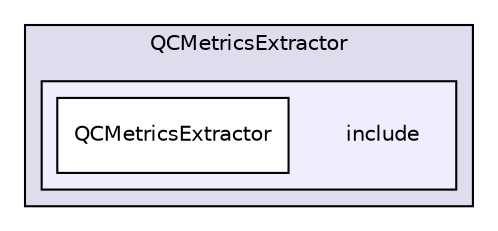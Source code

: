 digraph "/home/travis/build/AliceO2Group/AliceO2/Utilities/QC/QCMetricsExtractor/include" {
  bgcolor=transparent;
  compound=true
  node [ fontsize="10", fontname="Helvetica"];
  edge [ labelfontsize="10", labelfontname="Helvetica"];
  subgraph clusterdir_6870ba479da496c7ce4954f260c04020 {
    graph [ bgcolor="#ddddee", pencolor="black", label="QCMetricsExtractor" fontname="Helvetica", fontsize="10", URL="dir_6870ba479da496c7ce4954f260c04020.html"]
  subgraph clusterdir_8e925d68eb3ad8ccb76de1eb72c678ac {
    graph [ bgcolor="#eeeeff", pencolor="black", label="" URL="dir_8e925d68eb3ad8ccb76de1eb72c678ac.html"];
    dir_8e925d68eb3ad8ccb76de1eb72c678ac [shape=plaintext label="include"];
    dir_4f939ef0b902384fce5fa057957f07da [shape=box label="QCMetricsExtractor" color="black" fillcolor="white" style="filled" URL="dir_4f939ef0b902384fce5fa057957f07da.html"];
  }
  }
}
